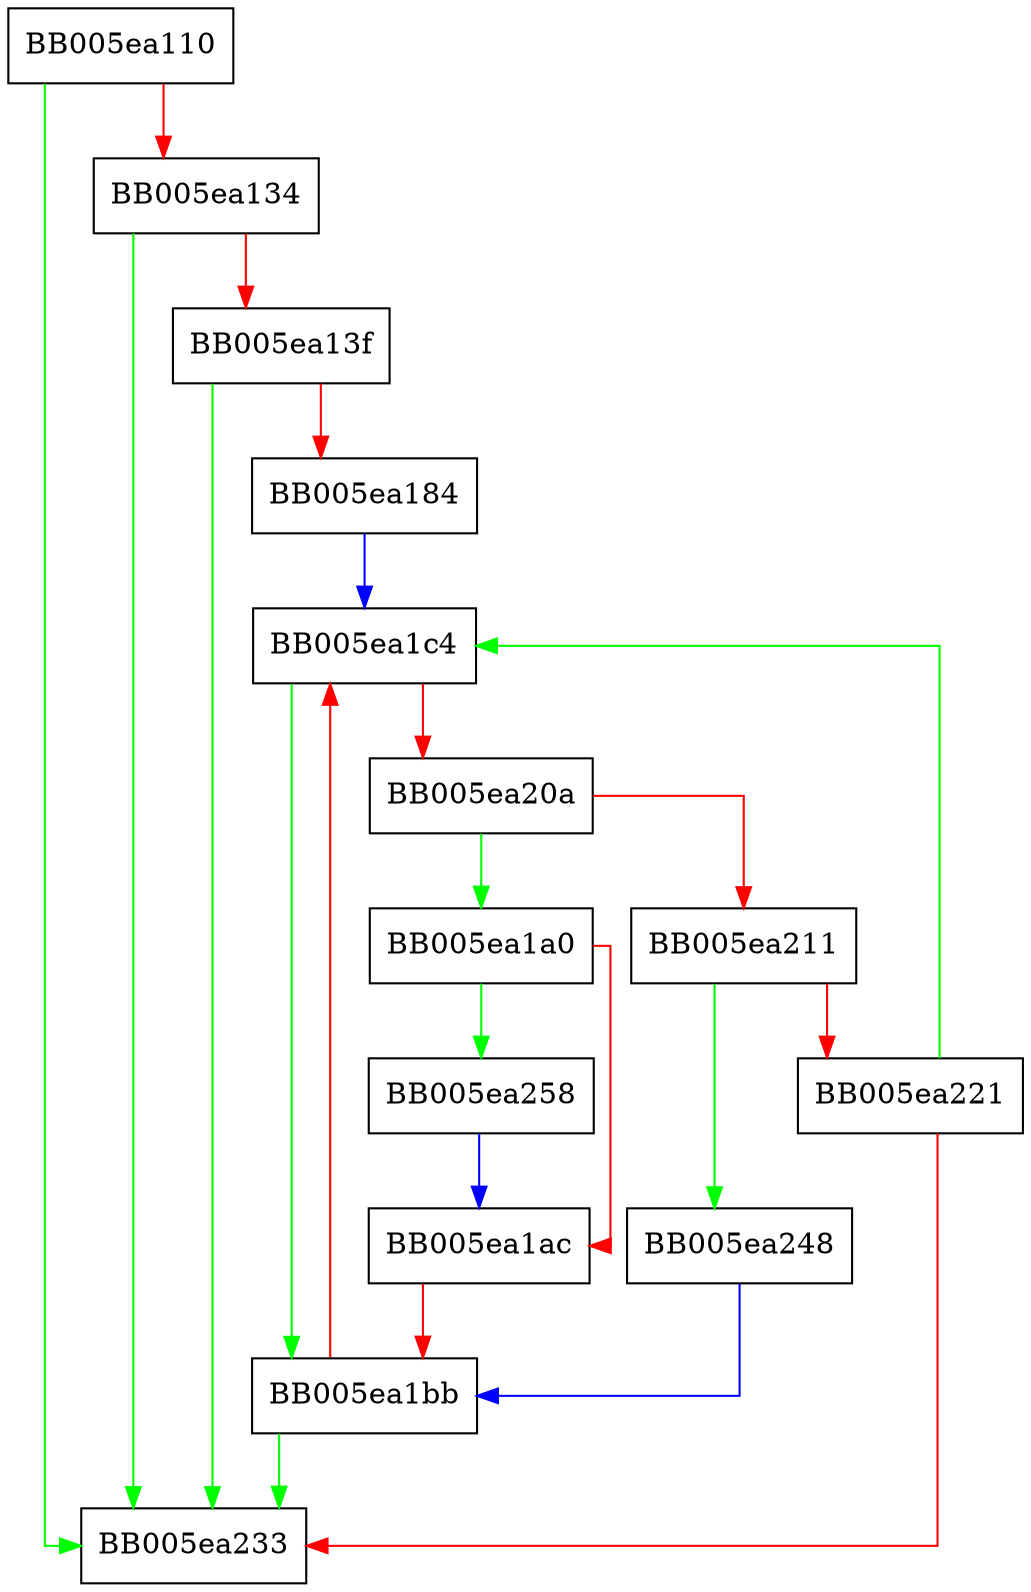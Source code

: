 digraph ossl_namemap_stored {
  node [shape="box"];
  graph [splines=ortho];
  BB005ea110 -> BB005ea233 [color="green"];
  BB005ea110 -> BB005ea134 [color="red"];
  BB005ea134 -> BB005ea233 [color="green"];
  BB005ea134 -> BB005ea13f [color="red"];
  BB005ea13f -> BB005ea233 [color="green"];
  BB005ea13f -> BB005ea184 [color="red"];
  BB005ea184 -> BB005ea1c4 [color="blue"];
  BB005ea1a0 -> BB005ea258 [color="green"];
  BB005ea1a0 -> BB005ea1ac [color="red"];
  BB005ea1ac -> BB005ea1bb [color="red"];
  BB005ea1bb -> BB005ea233 [color="green"];
  BB005ea1bb -> BB005ea1c4 [color="red"];
  BB005ea1c4 -> BB005ea1bb [color="green"];
  BB005ea1c4 -> BB005ea20a [color="red"];
  BB005ea20a -> BB005ea1a0 [color="green"];
  BB005ea20a -> BB005ea211 [color="red"];
  BB005ea211 -> BB005ea248 [color="green"];
  BB005ea211 -> BB005ea221 [color="red"];
  BB005ea221 -> BB005ea1c4 [color="green"];
  BB005ea221 -> BB005ea233 [color="red"];
  BB005ea248 -> BB005ea1bb [color="blue"];
  BB005ea258 -> BB005ea1ac [color="blue"];
}